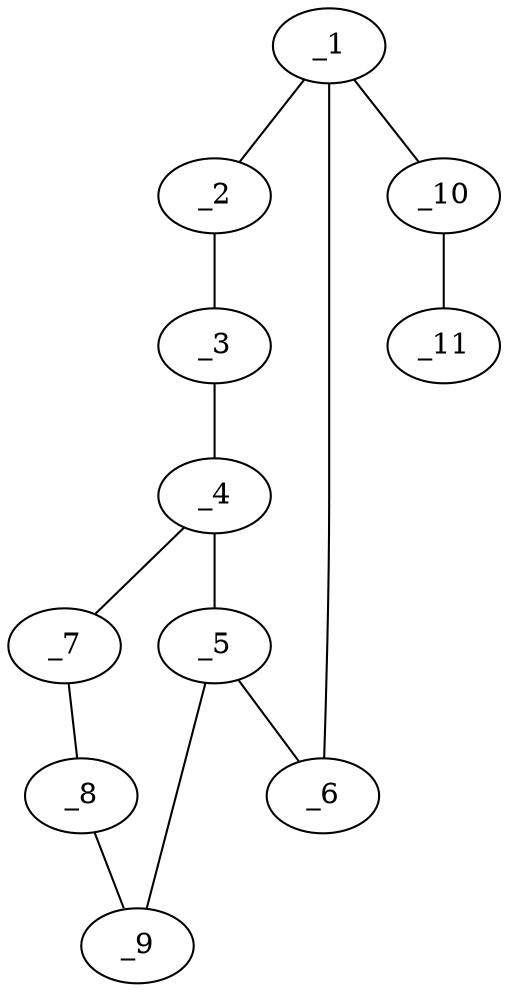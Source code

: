 graph molid630691 {
	_1	 [charge=0,
		chem=6,
		symbol="P  ",
		x="3.7321",
		y="0.5"];
	_2	 [charge=0,
		chem=2,
		symbol="O  ",
		x="3.7321",
		y="-0.5"];
	_1 -- _2	 [valence=1];
	_6	 [charge=0,
		chem=2,
		symbol="O  ",
		x="4.5981",
		y=1];
	_1 -- _6	 [valence=1];
	_10	 [charge=0,
		chem=2,
		symbol="O  ",
		x="2.866",
		y=1];
	_1 -- _10	 [valence=1];
	_3	 [charge=0,
		chem=1,
		symbol="C  ",
		x="4.5981",
		y="-1"];
	_2 -- _3	 [valence=1];
	_4	 [charge=0,
		chem=1,
		symbol="C  ",
		x="5.4641",
		y="-0.5"];
	_3 -- _4	 [valence=1];
	_5	 [charge=0,
		chem=1,
		symbol="C  ",
		x="5.4641",
		y="0.5"];
	_4 -- _5	 [valence=1];
	_7	 [charge=0,
		chem=1,
		symbol="C  ",
		x="6.4152",
		y="-0.809"];
	_4 -- _7	 [valence=1];
	_5 -- _6	 [valence=1];
	_9	 [charge=0,
		chem=1,
		symbol="C  ",
		x="6.4152",
		y="0.809"];
	_5 -- _9	 [valence=1];
	_8	 [charge=0,
		chem=1,
		symbol="C  ",
		x="7.0029",
		y=0];
	_7 -- _8	 [valence=1];
	_8 -- _9	 [valence=1];
	_11	 [charge=0,
		chem=1,
		symbol="C  ",
		x=2,
		y="0.5"];
	_10 -- _11	 [valence=1];
}
